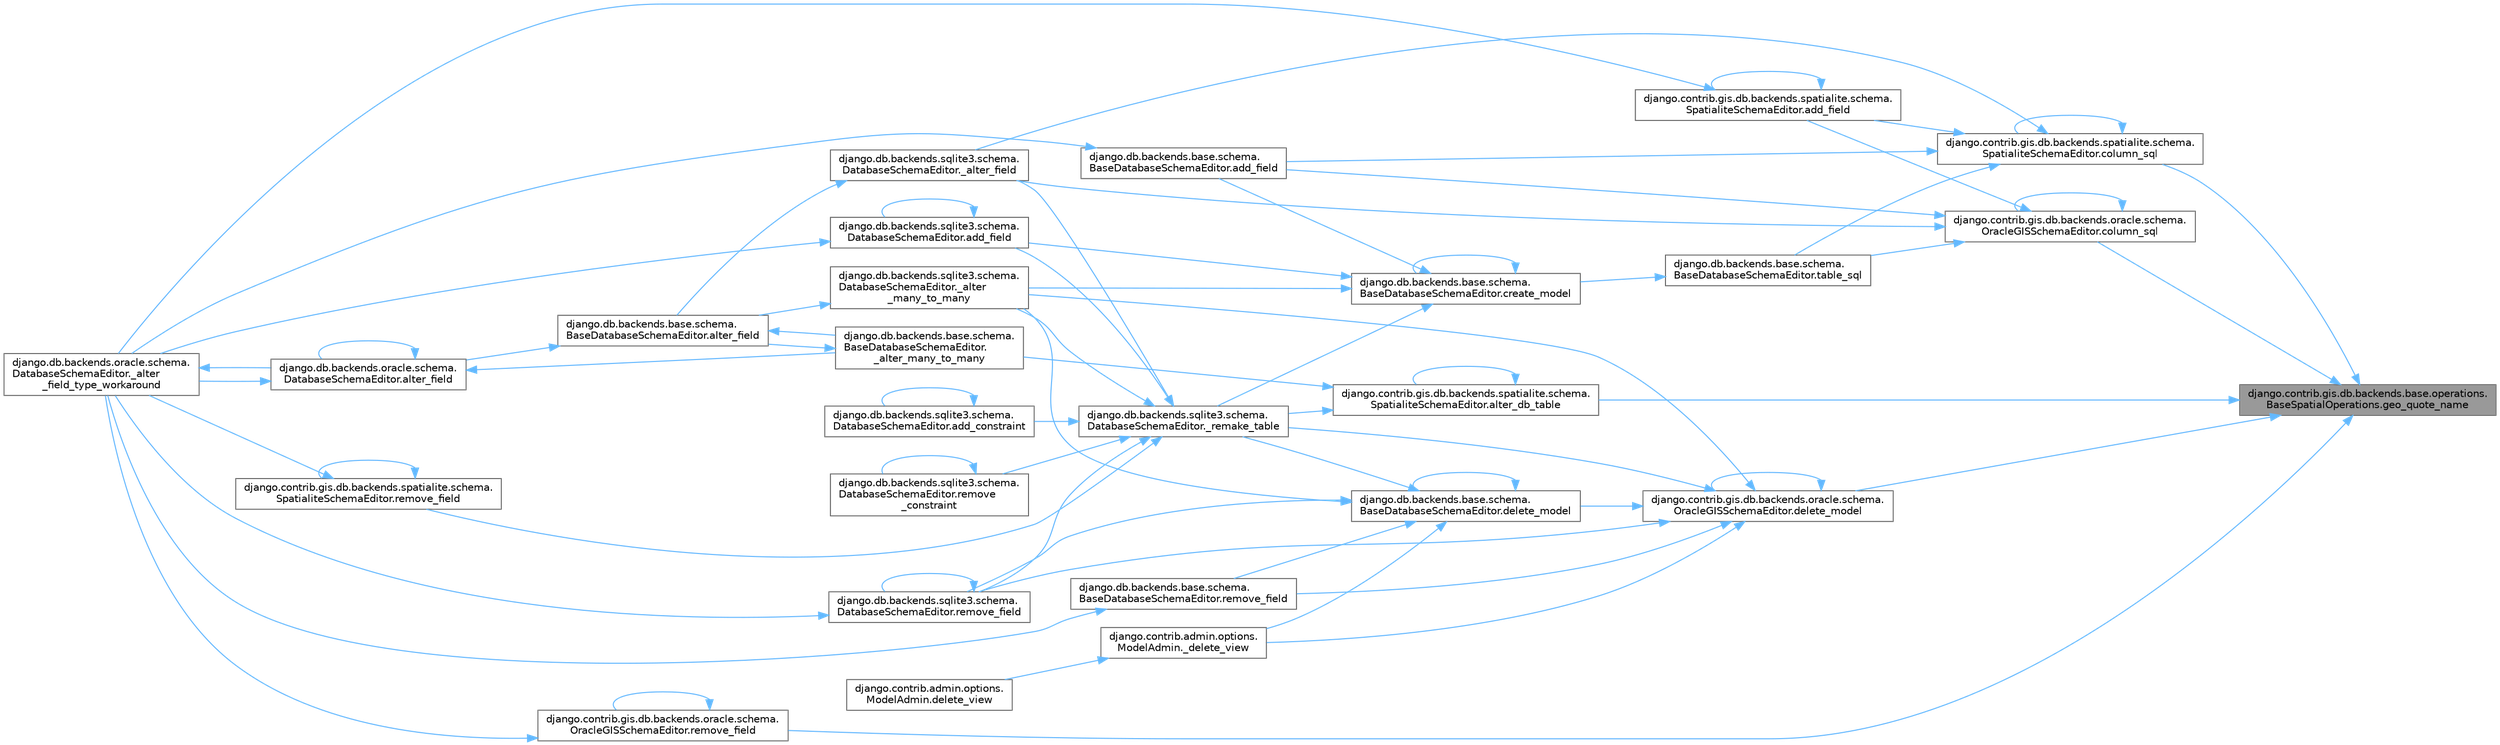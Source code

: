 digraph "django.contrib.gis.db.backends.base.operations.BaseSpatialOperations.geo_quote_name"
{
 // LATEX_PDF_SIZE
  bgcolor="transparent";
  edge [fontname=Helvetica,fontsize=10,labelfontname=Helvetica,labelfontsize=10];
  node [fontname=Helvetica,fontsize=10,shape=box,height=0.2,width=0.4];
  rankdir="RL";
  Node1 [id="Node000001",label="django.contrib.gis.db.backends.base.operations.\lBaseSpatialOperations.geo_quote_name",height=0.2,width=0.4,color="gray40", fillcolor="grey60", style="filled", fontcolor="black",tooltip=" "];
  Node1 -> Node2 [id="edge1_Node000001_Node000002",dir="back",color="steelblue1",style="solid",tooltip=" "];
  Node2 [id="Node000002",label="django.contrib.gis.db.backends.spatialite.schema.\lSpatialiteSchemaEditor.alter_db_table",height=0.2,width=0.4,color="grey40", fillcolor="white", style="filled",URL="$classdjango_1_1contrib_1_1gis_1_1db_1_1backends_1_1spatialite_1_1schema_1_1_spatialite_schema_editor.html#a3c238b03e587be42747e3a128cd44946",tooltip=" "];
  Node2 -> Node3 [id="edge2_Node000002_Node000003",dir="back",color="steelblue1",style="solid",tooltip=" "];
  Node3 [id="Node000003",label="django.db.backends.base.schema.\lBaseDatabaseSchemaEditor.\l_alter_many_to_many",height=0.2,width=0.4,color="grey40", fillcolor="white", style="filled",URL="$classdjango_1_1db_1_1backends_1_1base_1_1schema_1_1_base_database_schema_editor.html#a9774e6eb9ebfca5a149ac43b84a5ce33",tooltip=" "];
  Node3 -> Node4 [id="edge3_Node000003_Node000004",dir="back",color="steelblue1",style="solid",tooltip=" "];
  Node4 [id="Node000004",label="django.db.backends.base.schema.\lBaseDatabaseSchemaEditor.alter_field",height=0.2,width=0.4,color="grey40", fillcolor="white", style="filled",URL="$classdjango_1_1db_1_1backends_1_1base_1_1schema_1_1_base_database_schema_editor.html#ab1e8119bc95148d911edd2b67ff9f6bd",tooltip=" "];
  Node4 -> Node3 [id="edge4_Node000004_Node000003",dir="back",color="steelblue1",style="solid",tooltip=" "];
  Node4 -> Node5 [id="edge5_Node000004_Node000005",dir="back",color="steelblue1",style="solid",tooltip=" "];
  Node5 [id="Node000005",label="django.db.backends.oracle.schema.\lDatabaseSchemaEditor.alter_field",height=0.2,width=0.4,color="grey40", fillcolor="white", style="filled",URL="$classdjango_1_1db_1_1backends_1_1oracle_1_1schema_1_1_database_schema_editor.html#abeddc040d6a7af1ca57aee72ee85784f",tooltip=" "];
  Node5 -> Node6 [id="edge6_Node000005_Node000006",dir="back",color="steelblue1",style="solid",tooltip=" "];
  Node6 [id="Node000006",label="django.db.backends.oracle.schema.\lDatabaseSchemaEditor._alter\l_field_type_workaround",height=0.2,width=0.4,color="grey40", fillcolor="white", style="filled",URL="$classdjango_1_1db_1_1backends_1_1oracle_1_1schema_1_1_database_schema_editor.html#a78bc314f7e1030c1ef072c72a185ebd5",tooltip=" "];
  Node6 -> Node5 [id="edge7_Node000006_Node000005",dir="back",color="steelblue1",style="solid",tooltip=" "];
  Node5 -> Node3 [id="edge8_Node000005_Node000003",dir="back",color="steelblue1",style="solid",tooltip=" "];
  Node5 -> Node5 [id="edge9_Node000005_Node000005",dir="back",color="steelblue1",style="solid",tooltip=" "];
  Node2 -> Node7 [id="edge10_Node000002_Node000007",dir="back",color="steelblue1",style="solid",tooltip=" "];
  Node7 [id="Node000007",label="django.db.backends.sqlite3.schema.\lDatabaseSchemaEditor._remake_table",height=0.2,width=0.4,color="grey40", fillcolor="white", style="filled",URL="$classdjango_1_1db_1_1backends_1_1sqlite3_1_1schema_1_1_database_schema_editor.html#a9b5b247b2cd836c48a65726025b45e11",tooltip=" "];
  Node7 -> Node8 [id="edge11_Node000007_Node000008",dir="back",color="steelblue1",style="solid",tooltip=" "];
  Node8 [id="Node000008",label="django.db.backends.sqlite3.schema.\lDatabaseSchemaEditor._alter_field",height=0.2,width=0.4,color="grey40", fillcolor="white", style="filled",URL="$classdjango_1_1db_1_1backends_1_1sqlite3_1_1schema_1_1_database_schema_editor.html#ab256c1d60756ea054e7249a3aa80d43b",tooltip=" "];
  Node8 -> Node4 [id="edge12_Node000008_Node000004",dir="back",color="steelblue1",style="solid",tooltip=" "];
  Node7 -> Node9 [id="edge13_Node000007_Node000009",dir="back",color="steelblue1",style="solid",tooltip=" "];
  Node9 [id="Node000009",label="django.db.backends.sqlite3.schema.\lDatabaseSchemaEditor._alter\l_many_to_many",height=0.2,width=0.4,color="grey40", fillcolor="white", style="filled",URL="$classdjango_1_1db_1_1backends_1_1sqlite3_1_1schema_1_1_database_schema_editor.html#a0eb5631cba4809779acc541260e47610",tooltip=" "];
  Node9 -> Node4 [id="edge14_Node000009_Node000004",dir="back",color="steelblue1",style="solid",tooltip=" "];
  Node7 -> Node10 [id="edge15_Node000007_Node000010",dir="back",color="steelblue1",style="solid",tooltip=" "];
  Node10 [id="Node000010",label="django.db.backends.sqlite3.schema.\lDatabaseSchemaEditor.add_constraint",height=0.2,width=0.4,color="grey40", fillcolor="white", style="filled",URL="$classdjango_1_1db_1_1backends_1_1sqlite3_1_1schema_1_1_database_schema_editor.html#a7eb97cc68176d5b2f8034c1c14b3efec",tooltip=" "];
  Node10 -> Node10 [id="edge16_Node000010_Node000010",dir="back",color="steelblue1",style="solid",tooltip=" "];
  Node7 -> Node11 [id="edge17_Node000007_Node000011",dir="back",color="steelblue1",style="solid",tooltip=" "];
  Node11 [id="Node000011",label="django.db.backends.sqlite3.schema.\lDatabaseSchemaEditor.add_field",height=0.2,width=0.4,color="grey40", fillcolor="white", style="filled",URL="$classdjango_1_1db_1_1backends_1_1sqlite3_1_1schema_1_1_database_schema_editor.html#a86ab5e51a9418ae6d274cd67fed8ba0b",tooltip=" "];
  Node11 -> Node6 [id="edge18_Node000011_Node000006",dir="back",color="steelblue1",style="solid",tooltip=" "];
  Node11 -> Node11 [id="edge19_Node000011_Node000011",dir="back",color="steelblue1",style="solid",tooltip=" "];
  Node7 -> Node12 [id="edge20_Node000007_Node000012",dir="back",color="steelblue1",style="solid",tooltip=" "];
  Node12 [id="Node000012",label="django.db.backends.sqlite3.schema.\lDatabaseSchemaEditor.remove\l_constraint",height=0.2,width=0.4,color="grey40", fillcolor="white", style="filled",URL="$classdjango_1_1db_1_1backends_1_1sqlite3_1_1schema_1_1_database_schema_editor.html#a15c05aace4b1bc1e620abed0a51abeb2",tooltip=" "];
  Node12 -> Node12 [id="edge21_Node000012_Node000012",dir="back",color="steelblue1",style="solid",tooltip=" "];
  Node7 -> Node13 [id="edge22_Node000007_Node000013",dir="back",color="steelblue1",style="solid",tooltip=" "];
  Node13 [id="Node000013",label="django.contrib.gis.db.backends.spatialite.schema.\lSpatialiteSchemaEditor.remove_field",height=0.2,width=0.4,color="grey40", fillcolor="white", style="filled",URL="$classdjango_1_1contrib_1_1gis_1_1db_1_1backends_1_1spatialite_1_1schema_1_1_spatialite_schema_editor.html#a4c59cbfa609b5ed7dc5f235d65898ed4",tooltip=" "];
  Node13 -> Node6 [id="edge23_Node000013_Node000006",dir="back",color="steelblue1",style="solid",tooltip=" "];
  Node13 -> Node13 [id="edge24_Node000013_Node000013",dir="back",color="steelblue1",style="solid",tooltip=" "];
  Node7 -> Node14 [id="edge25_Node000007_Node000014",dir="back",color="steelblue1",style="solid",tooltip=" "];
  Node14 [id="Node000014",label="django.db.backends.sqlite3.schema.\lDatabaseSchemaEditor.remove_field",height=0.2,width=0.4,color="grey40", fillcolor="white", style="filled",URL="$classdjango_1_1db_1_1backends_1_1sqlite3_1_1schema_1_1_database_schema_editor.html#a1cb65c15605e13a0cd3720cb93894d26",tooltip=" "];
  Node14 -> Node6 [id="edge26_Node000014_Node000006",dir="back",color="steelblue1",style="solid",tooltip=" "];
  Node14 -> Node14 [id="edge27_Node000014_Node000014",dir="back",color="steelblue1",style="solid",tooltip=" "];
  Node2 -> Node2 [id="edge28_Node000002_Node000002",dir="back",color="steelblue1",style="solid",tooltip=" "];
  Node1 -> Node15 [id="edge29_Node000001_Node000015",dir="back",color="steelblue1",style="solid",tooltip=" "];
  Node15 [id="Node000015",label="django.contrib.gis.db.backends.oracle.schema.\lOracleGISSchemaEditor.column_sql",height=0.2,width=0.4,color="grey40", fillcolor="white", style="filled",URL="$classdjango_1_1contrib_1_1gis_1_1db_1_1backends_1_1oracle_1_1schema_1_1_oracle_g_i_s_schema_editor.html#aaa690d323a1e81ee836fb712a3a1ec2f",tooltip=" "];
  Node15 -> Node8 [id="edge30_Node000015_Node000008",dir="back",color="steelblue1",style="solid",tooltip=" "];
  Node15 -> Node16 [id="edge31_Node000015_Node000016",dir="back",color="steelblue1",style="solid",tooltip=" "];
  Node16 [id="Node000016",label="django.contrib.gis.db.backends.spatialite.schema.\lSpatialiteSchemaEditor.add_field",height=0.2,width=0.4,color="grey40", fillcolor="white", style="filled",URL="$classdjango_1_1contrib_1_1gis_1_1db_1_1backends_1_1spatialite_1_1schema_1_1_spatialite_schema_editor.html#ac6c0a11c42d919d3c5cc74bb59d8dcfc",tooltip=" "];
  Node16 -> Node6 [id="edge32_Node000016_Node000006",dir="back",color="steelblue1",style="solid",tooltip=" "];
  Node16 -> Node16 [id="edge33_Node000016_Node000016",dir="back",color="steelblue1",style="solid",tooltip=" "];
  Node15 -> Node17 [id="edge34_Node000015_Node000017",dir="back",color="steelblue1",style="solid",tooltip=" "];
  Node17 [id="Node000017",label="django.db.backends.base.schema.\lBaseDatabaseSchemaEditor.add_field",height=0.2,width=0.4,color="grey40", fillcolor="white", style="filled",URL="$classdjango_1_1db_1_1backends_1_1base_1_1schema_1_1_base_database_schema_editor.html#affe03b0f7c180f8cb5759a5cff4f006a",tooltip=" "];
  Node17 -> Node6 [id="edge35_Node000017_Node000006",dir="back",color="steelblue1",style="solid",tooltip=" "];
  Node15 -> Node15 [id="edge36_Node000015_Node000015",dir="back",color="steelblue1",style="solid",tooltip=" "];
  Node15 -> Node18 [id="edge37_Node000015_Node000018",dir="back",color="steelblue1",style="solid",tooltip=" "];
  Node18 [id="Node000018",label="django.db.backends.base.schema.\lBaseDatabaseSchemaEditor.table_sql",height=0.2,width=0.4,color="grey40", fillcolor="white", style="filled",URL="$classdjango_1_1db_1_1backends_1_1base_1_1schema_1_1_base_database_schema_editor.html#af946ad24be63eb8ba2bf28e626c21a0b",tooltip=" "];
  Node18 -> Node19 [id="edge38_Node000018_Node000019",dir="back",color="steelblue1",style="solid",tooltip=" "];
  Node19 [id="Node000019",label="django.db.backends.base.schema.\lBaseDatabaseSchemaEditor.create_model",height=0.2,width=0.4,color="grey40", fillcolor="white", style="filled",URL="$classdjango_1_1db_1_1backends_1_1base_1_1schema_1_1_base_database_schema_editor.html#a802611d84fc67073227f245b7e881331",tooltip=" "];
  Node19 -> Node9 [id="edge39_Node000019_Node000009",dir="back",color="steelblue1",style="solid",tooltip=" "];
  Node19 -> Node7 [id="edge40_Node000019_Node000007",dir="back",color="steelblue1",style="solid",tooltip=" "];
  Node19 -> Node17 [id="edge41_Node000019_Node000017",dir="back",color="steelblue1",style="solid",tooltip=" "];
  Node19 -> Node11 [id="edge42_Node000019_Node000011",dir="back",color="steelblue1",style="solid",tooltip=" "];
  Node19 -> Node19 [id="edge43_Node000019_Node000019",dir="back",color="steelblue1",style="solid",tooltip=" "];
  Node1 -> Node20 [id="edge44_Node000001_Node000020",dir="back",color="steelblue1",style="solid",tooltip=" "];
  Node20 [id="Node000020",label="django.contrib.gis.db.backends.spatialite.schema.\lSpatialiteSchemaEditor.column_sql",height=0.2,width=0.4,color="grey40", fillcolor="white", style="filled",URL="$classdjango_1_1contrib_1_1gis_1_1db_1_1backends_1_1spatialite_1_1schema_1_1_spatialite_schema_editor.html#a0c8e64cd3cc8fc8a535a637078c24a54",tooltip=" "];
  Node20 -> Node8 [id="edge45_Node000020_Node000008",dir="back",color="steelblue1",style="solid",tooltip=" "];
  Node20 -> Node16 [id="edge46_Node000020_Node000016",dir="back",color="steelblue1",style="solid",tooltip=" "];
  Node20 -> Node17 [id="edge47_Node000020_Node000017",dir="back",color="steelblue1",style="solid",tooltip=" "];
  Node20 -> Node20 [id="edge48_Node000020_Node000020",dir="back",color="steelblue1",style="solid",tooltip=" "];
  Node20 -> Node18 [id="edge49_Node000020_Node000018",dir="back",color="steelblue1",style="solid",tooltip=" "];
  Node1 -> Node21 [id="edge50_Node000001_Node000021",dir="back",color="steelblue1",style="solid",tooltip=" "];
  Node21 [id="Node000021",label="django.contrib.gis.db.backends.oracle.schema.\lOracleGISSchemaEditor.delete_model",height=0.2,width=0.4,color="grey40", fillcolor="white", style="filled",URL="$classdjango_1_1contrib_1_1gis_1_1db_1_1backends_1_1oracle_1_1schema_1_1_oracle_g_i_s_schema_editor.html#a7e204de51c85be33515ce57fa48849df",tooltip=" "];
  Node21 -> Node9 [id="edge51_Node000021_Node000009",dir="back",color="steelblue1",style="solid",tooltip=" "];
  Node21 -> Node22 [id="edge52_Node000021_Node000022",dir="back",color="steelblue1",style="solid",tooltip=" "];
  Node22 [id="Node000022",label="django.contrib.admin.options.\lModelAdmin._delete_view",height=0.2,width=0.4,color="grey40", fillcolor="white", style="filled",URL="$classdjango_1_1contrib_1_1admin_1_1options_1_1_model_admin.html#a227a18e24751790170d555523ab15e93",tooltip=" "];
  Node22 -> Node23 [id="edge53_Node000022_Node000023",dir="back",color="steelblue1",style="solid",tooltip=" "];
  Node23 [id="Node000023",label="django.contrib.admin.options.\lModelAdmin.delete_view",height=0.2,width=0.4,color="grey40", fillcolor="white", style="filled",URL="$classdjango_1_1contrib_1_1admin_1_1options_1_1_model_admin.html#a08733019c236cad749939b68de3e0da9",tooltip=" "];
  Node21 -> Node7 [id="edge54_Node000021_Node000007",dir="back",color="steelblue1",style="solid",tooltip=" "];
  Node21 -> Node21 [id="edge55_Node000021_Node000021",dir="back",color="steelblue1",style="solid",tooltip=" "];
  Node21 -> Node24 [id="edge56_Node000021_Node000024",dir="back",color="steelblue1",style="solid",tooltip=" "];
  Node24 [id="Node000024",label="django.db.backends.base.schema.\lBaseDatabaseSchemaEditor.delete_model",height=0.2,width=0.4,color="grey40", fillcolor="white", style="filled",URL="$classdjango_1_1db_1_1backends_1_1base_1_1schema_1_1_base_database_schema_editor.html#a4685be374dca3bb40806d579c17c4a71",tooltip=" "];
  Node24 -> Node9 [id="edge57_Node000024_Node000009",dir="back",color="steelblue1",style="solid",tooltip=" "];
  Node24 -> Node22 [id="edge58_Node000024_Node000022",dir="back",color="steelblue1",style="solid",tooltip=" "];
  Node24 -> Node7 [id="edge59_Node000024_Node000007",dir="back",color="steelblue1",style="solid",tooltip=" "];
  Node24 -> Node24 [id="edge60_Node000024_Node000024",dir="back",color="steelblue1",style="solid",tooltip=" "];
  Node24 -> Node25 [id="edge61_Node000024_Node000025",dir="back",color="steelblue1",style="solid",tooltip=" "];
  Node25 [id="Node000025",label="django.db.backends.base.schema.\lBaseDatabaseSchemaEditor.remove_field",height=0.2,width=0.4,color="grey40", fillcolor="white", style="filled",URL="$classdjango_1_1db_1_1backends_1_1base_1_1schema_1_1_base_database_schema_editor.html#a962851f801c541e11c9ad9265bfe3347",tooltip=" "];
  Node25 -> Node6 [id="edge62_Node000025_Node000006",dir="back",color="steelblue1",style="solid",tooltip=" "];
  Node24 -> Node14 [id="edge63_Node000024_Node000014",dir="back",color="steelblue1",style="solid",tooltip=" "];
  Node21 -> Node25 [id="edge64_Node000021_Node000025",dir="back",color="steelblue1",style="solid",tooltip=" "];
  Node21 -> Node14 [id="edge65_Node000021_Node000014",dir="back",color="steelblue1",style="solid",tooltip=" "];
  Node1 -> Node26 [id="edge66_Node000001_Node000026",dir="back",color="steelblue1",style="solid",tooltip=" "];
  Node26 [id="Node000026",label="django.contrib.gis.db.backends.oracle.schema.\lOracleGISSchemaEditor.remove_field",height=0.2,width=0.4,color="grey40", fillcolor="white", style="filled",URL="$classdjango_1_1contrib_1_1gis_1_1db_1_1backends_1_1oracle_1_1schema_1_1_oracle_g_i_s_schema_editor.html#ae50523d90339ec103c8749d685f411bc",tooltip=" "];
  Node26 -> Node6 [id="edge67_Node000026_Node000006",dir="back",color="steelblue1",style="solid",tooltip=" "];
  Node26 -> Node26 [id="edge68_Node000026_Node000026",dir="back",color="steelblue1",style="solid",tooltip=" "];
}
